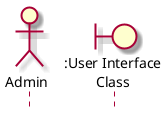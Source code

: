 @startuml SeqKiemDuyet

skin rose
hide footbox

actor Admin as ad
boundary ":User Interface\nClass" as ui


@enduml
